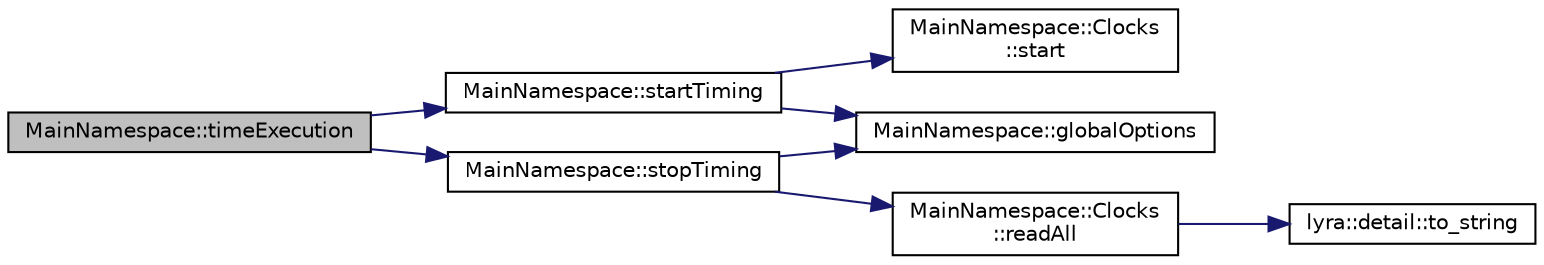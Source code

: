 digraph "MainNamespace::timeExecution"
{
 // INTERACTIVE_SVG=YES
 // LATEX_PDF_SIZE
  edge [fontname="Helvetica",fontsize="10",labelfontname="Helvetica",labelfontsize="10"];
  node [fontname="Helvetica",fontsize="10",shape=record];
  rankdir="LR";
  Node1 [label="MainNamespace::timeExecution",height=0.2,width=0.4,color="black", fillcolor="grey75", style="filled", fontcolor="black",tooltip=" "];
  Node1 -> Node2 [color="midnightblue",fontsize="10",style="solid",fontname="Helvetica"];
  Node2 [label="MainNamespace::startTiming",height=0.2,width=0.4,color="black", fillcolor="white", style="filled",URL="$namespace_main_namespace.html#a29e3c10e67bcebfcf74b31964747e0d8",tooltip=" "];
  Node2 -> Node3 [color="midnightblue",fontsize="10",style="solid",fontname="Helvetica"];
  Node3 [label="MainNamespace::globalOptions",height=0.2,width=0.4,color="black", fillcolor="white", style="filled",URL="$namespace_main_namespace.html#a6fd76e14adc7d23a9822334cb389b369",tooltip=" "];
  Node2 -> Node4 [color="midnightblue",fontsize="10",style="solid",fontname="Helvetica"];
  Node4 [label="MainNamespace::Clocks\l::start",height=0.2,width=0.4,color="black", fillcolor="white", style="filled",URL="$class_main_namespace_1_1_clocks.html#a0a4ef648fba7c4c6765db19c6a4a6c46",tooltip=" "];
  Node1 -> Node5 [color="midnightblue",fontsize="10",style="solid",fontname="Helvetica"];
  Node5 [label="MainNamespace::stopTiming",height=0.2,width=0.4,color="black", fillcolor="white", style="filled",URL="$namespace_main_namespace.html#a03589b500835850f32276c9983678dc8",tooltip=" "];
  Node5 -> Node3 [color="midnightblue",fontsize="10",style="solid",fontname="Helvetica"];
  Node5 -> Node6 [color="midnightblue",fontsize="10",style="solid",fontname="Helvetica"];
  Node6 [label="MainNamespace::Clocks\l::readAll",height=0.2,width=0.4,color="black", fillcolor="white", style="filled",URL="$class_main_namespace_1_1_clocks.html#ae0f6374bfcfdbb939449238eabb488ab",tooltip=" "];
  Node6 -> Node7 [color="midnightblue",fontsize="10",style="solid",fontname="Helvetica"];
  Node7 [label="lyra::detail::to_string",height=0.2,width=0.4,color="black", fillcolor="white", style="filled",URL="$namespacelyra_1_1detail.html#ae65bbfceff11344e7ae2b7f28bebcdb7",tooltip=" "];
}
